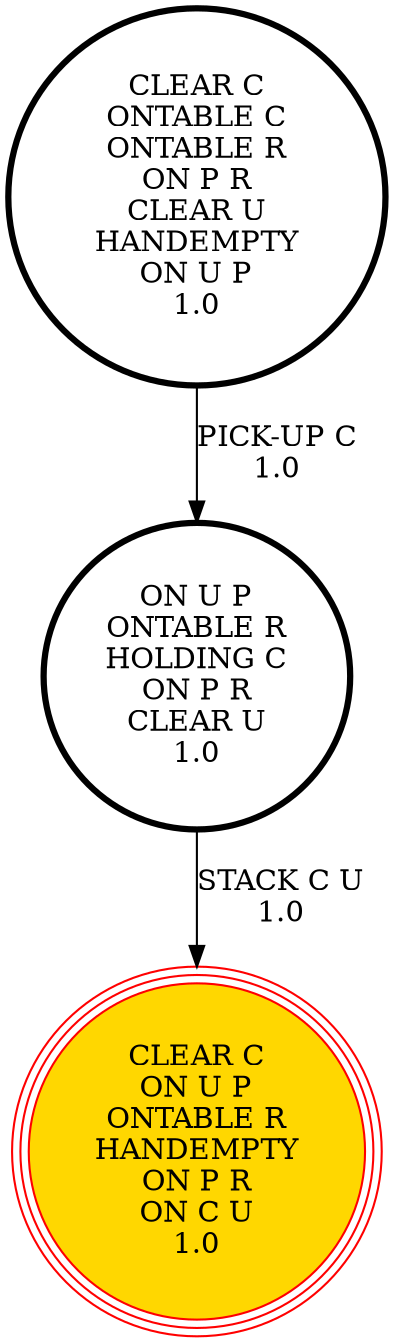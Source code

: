 digraph {
"CLEAR C\nONTABLE C\nONTABLE R\nON P R\nCLEAR U\nHANDEMPTY\nON U P\n1.0\n" -> "ON U P\nONTABLE R\nHOLDING C\nON P R\nCLEAR U\n1.0\n"[label="PICK-UP C\n1.0\n"];
"ON U P\nONTABLE R\nHOLDING C\nON P R\nCLEAR U\n1.0\n" -> "CLEAR C\nON U P\nONTABLE R\nHANDEMPTY\nON P R\nON C U\n1.0\n"[label="STACK C U\n1.0\n"];
"CLEAR C\nON U P\nONTABLE R\nHANDEMPTY\nON P R\nON C U\n1.0\n" [shape=circle, style=filled color=red, fillcolor=gold, peripheries=3];
"ON U P\nONTABLE R\nHOLDING C\nON P R\nCLEAR U\n1.0\n" [shape=circle, penwidth=3];
"CLEAR C\nON U P\nONTABLE R\nHANDEMPTY\nON P R\nON C U\n1.0\n" [shape=circle, style=filled color=red, fillcolor=gold, peripheries=3];
"CLEAR C\nONTABLE C\nONTABLE R\nON P R\nCLEAR U\nHANDEMPTY\nON U P\n1.0\n" [shape=circle, penwidth=3];
}
